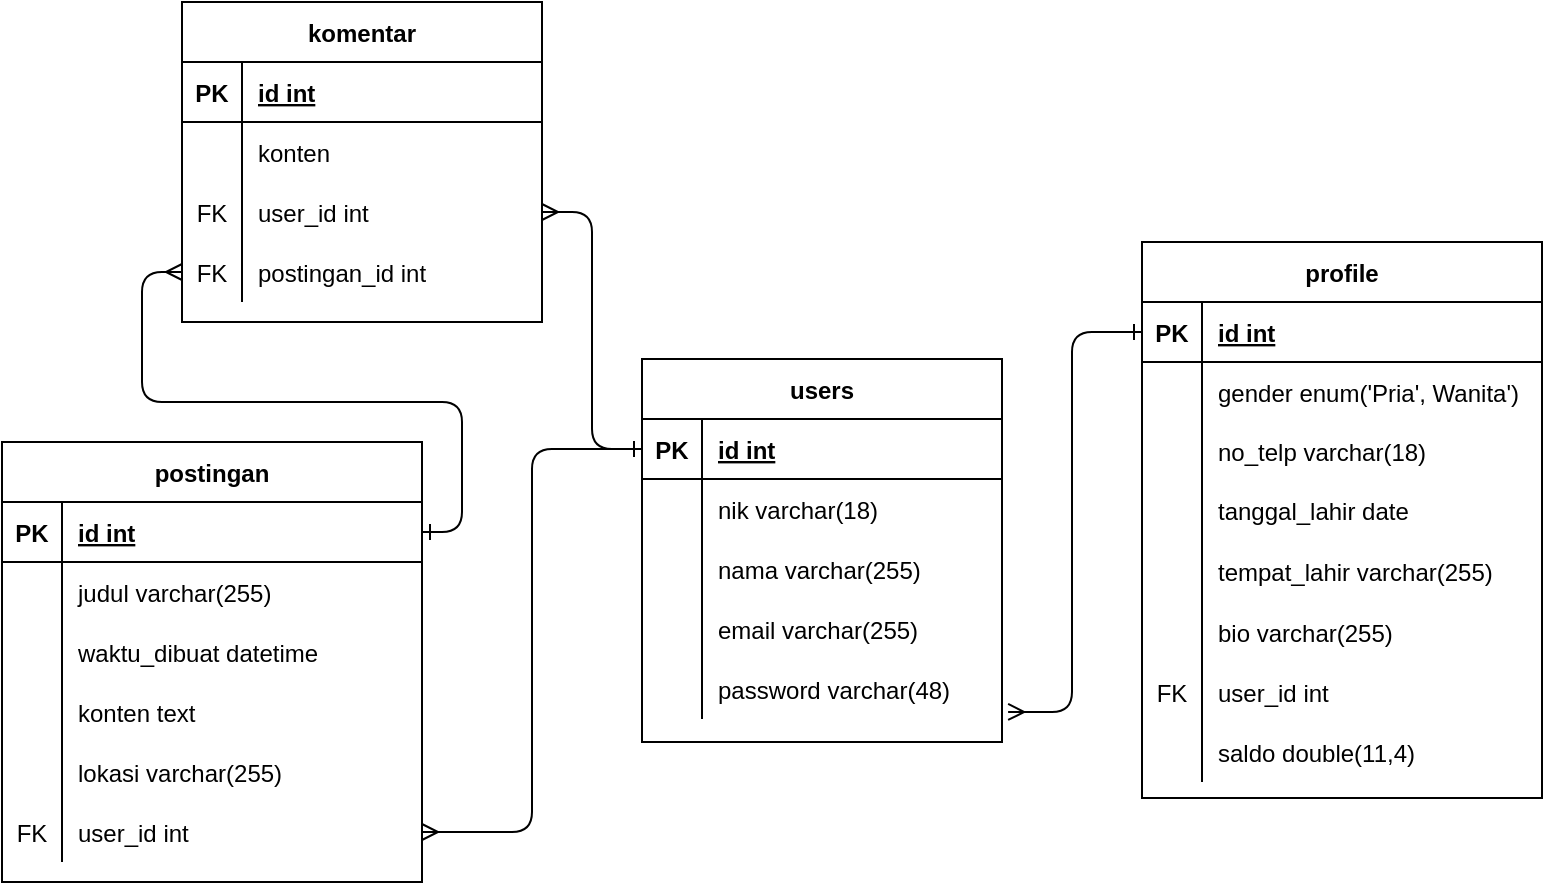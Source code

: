 <mxfile version="20.0.3" type="device"><diagram id="R2lEEEUBdFMjLlhIrx00" name="Page-1"><mxGraphModel dx="1422" dy="804" grid="1" gridSize="10" guides="1" tooltips="1" connect="1" arrows="1" fold="1" page="1" pageScale="1" pageWidth="850" pageHeight="1100" math="0" shadow="0" extFonts="Permanent Marker^https://fonts.googleapis.com/css?family=Permanent+Marker"><root><mxCell id="0"/><mxCell id="1" parent="0"/><mxCell id="64NmMrj63kN8mJbKiOy1-1" value="profile" style="shape=table;startSize=30;container=1;collapsible=1;childLayout=tableLayout;fixedRows=1;rowLines=0;fontStyle=1;align=center;resizeLast=1;" vertex="1" parent="1"><mxGeometry x="620" y="330" width="200" height="278" as="geometry"/></mxCell><mxCell id="64NmMrj63kN8mJbKiOy1-2" value="" style="shape=tableRow;horizontal=0;startSize=0;swimlaneHead=0;swimlaneBody=0;fillColor=none;collapsible=0;dropTarget=0;points=[[0,0.5],[1,0.5]];portConstraint=eastwest;top=0;left=0;right=0;bottom=1;" vertex="1" parent="64NmMrj63kN8mJbKiOy1-1"><mxGeometry y="30" width="200" height="30" as="geometry"/></mxCell><mxCell id="64NmMrj63kN8mJbKiOy1-3" value="PK" style="shape=partialRectangle;connectable=0;fillColor=none;top=0;left=0;bottom=0;right=0;fontStyle=1;overflow=hidden;" vertex="1" parent="64NmMrj63kN8mJbKiOy1-2"><mxGeometry width="30" height="30" as="geometry"><mxRectangle width="30" height="30" as="alternateBounds"/></mxGeometry></mxCell><mxCell id="64NmMrj63kN8mJbKiOy1-4" value="id int" style="shape=partialRectangle;connectable=0;fillColor=none;top=0;left=0;bottom=0;right=0;align=left;spacingLeft=6;fontStyle=5;overflow=hidden;" vertex="1" parent="64NmMrj63kN8mJbKiOy1-2"><mxGeometry x="30" width="170" height="30" as="geometry"><mxRectangle width="170" height="30" as="alternateBounds"/></mxGeometry></mxCell><mxCell id="64NmMrj63kN8mJbKiOy1-5" value="" style="shape=tableRow;horizontal=0;startSize=0;swimlaneHead=0;swimlaneBody=0;fillColor=none;collapsible=0;dropTarget=0;points=[[0,0.5],[1,0.5]];portConstraint=eastwest;top=0;left=0;right=0;bottom=0;" vertex="1" parent="64NmMrj63kN8mJbKiOy1-1"><mxGeometry y="60" width="200" height="30" as="geometry"/></mxCell><mxCell id="64NmMrj63kN8mJbKiOy1-6" value="" style="shape=partialRectangle;connectable=0;fillColor=none;top=0;left=0;bottom=0;right=0;editable=1;overflow=hidden;" vertex="1" parent="64NmMrj63kN8mJbKiOy1-5"><mxGeometry width="30" height="30" as="geometry"><mxRectangle width="30" height="30" as="alternateBounds"/></mxGeometry></mxCell><mxCell id="64NmMrj63kN8mJbKiOy1-7" value="gender enum('Pria', Wanita')" style="shape=partialRectangle;connectable=0;fillColor=none;top=0;left=0;bottom=0;right=0;align=left;spacingLeft=6;overflow=hidden;" vertex="1" parent="64NmMrj63kN8mJbKiOy1-5"><mxGeometry x="30" width="170" height="30" as="geometry"><mxRectangle width="170" height="30" as="alternateBounds"/></mxGeometry></mxCell><mxCell id="64NmMrj63kN8mJbKiOy1-8" value="" style="shape=tableRow;horizontal=0;startSize=0;swimlaneHead=0;swimlaneBody=0;fillColor=none;collapsible=0;dropTarget=0;points=[[0,0.5],[1,0.5]];portConstraint=eastwest;top=0;left=0;right=0;bottom=0;" vertex="1" parent="64NmMrj63kN8mJbKiOy1-1"><mxGeometry y="90" width="200" height="29" as="geometry"/></mxCell><mxCell id="64NmMrj63kN8mJbKiOy1-9" value="" style="shape=partialRectangle;connectable=0;fillColor=none;top=0;left=0;bottom=0;right=0;editable=1;overflow=hidden;" vertex="1" parent="64NmMrj63kN8mJbKiOy1-8"><mxGeometry width="30" height="29" as="geometry"><mxRectangle width="30" height="29" as="alternateBounds"/></mxGeometry></mxCell><mxCell id="64NmMrj63kN8mJbKiOy1-10" value="no_telp varchar(18)" style="shape=partialRectangle;connectable=0;fillColor=none;top=0;left=0;bottom=0;right=0;align=left;spacingLeft=6;overflow=hidden;" vertex="1" parent="64NmMrj63kN8mJbKiOy1-8"><mxGeometry x="30" width="170" height="29" as="geometry"><mxRectangle width="170" height="29" as="alternateBounds"/></mxGeometry></mxCell><mxCell id="64NmMrj63kN8mJbKiOy1-11" value="" style="shape=tableRow;horizontal=0;startSize=0;swimlaneHead=0;swimlaneBody=0;fillColor=none;collapsible=0;dropTarget=0;points=[[0,0.5],[1,0.5]];portConstraint=eastwest;top=0;left=0;right=0;bottom=0;" vertex="1" parent="64NmMrj63kN8mJbKiOy1-1"><mxGeometry y="119" width="200" height="30" as="geometry"/></mxCell><mxCell id="64NmMrj63kN8mJbKiOy1-12" value="" style="shape=partialRectangle;connectable=0;fillColor=none;top=0;left=0;bottom=0;right=0;editable=1;overflow=hidden;" vertex="1" parent="64NmMrj63kN8mJbKiOy1-11"><mxGeometry width="30" height="30" as="geometry"><mxRectangle width="30" height="30" as="alternateBounds"/></mxGeometry></mxCell><mxCell id="64NmMrj63kN8mJbKiOy1-13" value="tanggal_lahir date" style="shape=partialRectangle;connectable=0;fillColor=none;top=0;left=0;bottom=0;right=0;align=left;spacingLeft=6;overflow=hidden;" vertex="1" parent="64NmMrj63kN8mJbKiOy1-11"><mxGeometry x="30" width="170" height="30" as="geometry"><mxRectangle width="170" height="30" as="alternateBounds"/></mxGeometry></mxCell><mxCell id="64NmMrj63kN8mJbKiOy1-25" value="" style="shape=tableRow;horizontal=0;startSize=0;swimlaneHead=0;swimlaneBody=0;fillColor=none;collapsible=0;dropTarget=0;points=[[0,0.5],[1,0.5]];portConstraint=eastwest;top=0;left=0;right=0;bottom=0;" vertex="1" parent="64NmMrj63kN8mJbKiOy1-1"><mxGeometry y="149" width="200" height="31" as="geometry"/></mxCell><mxCell id="64NmMrj63kN8mJbKiOy1-26" value="" style="shape=partialRectangle;connectable=0;fillColor=none;top=0;left=0;bottom=0;right=0;editable=1;overflow=hidden;" vertex="1" parent="64NmMrj63kN8mJbKiOy1-25"><mxGeometry width="30" height="31" as="geometry"><mxRectangle width="30" height="31" as="alternateBounds"/></mxGeometry></mxCell><mxCell id="64NmMrj63kN8mJbKiOy1-27" value="tempat_lahir varchar(255)" style="shape=partialRectangle;connectable=0;fillColor=none;top=0;left=0;bottom=0;right=0;align=left;spacingLeft=6;overflow=hidden;" vertex="1" parent="64NmMrj63kN8mJbKiOy1-25"><mxGeometry x="30" width="170" height="31" as="geometry"><mxRectangle width="170" height="31" as="alternateBounds"/></mxGeometry></mxCell><mxCell id="64NmMrj63kN8mJbKiOy1-28" value="" style="shape=tableRow;horizontal=0;startSize=0;swimlaneHead=0;swimlaneBody=0;fillColor=none;collapsible=0;dropTarget=0;points=[[0,0.5],[1,0.5]];portConstraint=eastwest;top=0;left=0;right=0;bottom=0;" vertex="1" parent="64NmMrj63kN8mJbKiOy1-1"><mxGeometry y="180" width="200" height="30" as="geometry"/></mxCell><mxCell id="64NmMrj63kN8mJbKiOy1-29" value="" style="shape=partialRectangle;connectable=0;fillColor=none;top=0;left=0;bottom=0;right=0;editable=1;overflow=hidden;" vertex="1" parent="64NmMrj63kN8mJbKiOy1-28"><mxGeometry width="30" height="30" as="geometry"><mxRectangle width="30" height="30" as="alternateBounds"/></mxGeometry></mxCell><mxCell id="64NmMrj63kN8mJbKiOy1-30" value="bio varchar(255)" style="shape=partialRectangle;connectable=0;fillColor=none;top=0;left=0;bottom=0;right=0;align=left;spacingLeft=6;overflow=hidden;" vertex="1" parent="64NmMrj63kN8mJbKiOy1-28"><mxGeometry x="30" width="170" height="30" as="geometry"><mxRectangle width="170" height="30" as="alternateBounds"/></mxGeometry></mxCell><mxCell id="64NmMrj63kN8mJbKiOy1-31" value="" style="shape=tableRow;horizontal=0;startSize=0;swimlaneHead=0;swimlaneBody=0;fillColor=none;collapsible=0;dropTarget=0;points=[[0,0.5],[1,0.5]];portConstraint=eastwest;top=0;left=0;right=0;bottom=0;" vertex="1" parent="64NmMrj63kN8mJbKiOy1-1"><mxGeometry y="210" width="200" height="30" as="geometry"/></mxCell><mxCell id="64NmMrj63kN8mJbKiOy1-32" value="FK" style="shape=partialRectangle;connectable=0;fillColor=none;top=0;left=0;bottom=0;right=0;editable=1;overflow=hidden;" vertex="1" parent="64NmMrj63kN8mJbKiOy1-31"><mxGeometry width="30" height="30" as="geometry"><mxRectangle width="30" height="30" as="alternateBounds"/></mxGeometry></mxCell><mxCell id="64NmMrj63kN8mJbKiOy1-33" value="user_id int" style="shape=partialRectangle;connectable=0;fillColor=none;top=0;left=0;bottom=0;right=0;align=left;spacingLeft=6;overflow=hidden;" vertex="1" parent="64NmMrj63kN8mJbKiOy1-31"><mxGeometry x="30" width="170" height="30" as="geometry"><mxRectangle width="170" height="30" as="alternateBounds"/></mxGeometry></mxCell><mxCell id="64NmMrj63kN8mJbKiOy1-34" value="" style="shape=tableRow;horizontal=0;startSize=0;swimlaneHead=0;swimlaneBody=0;fillColor=none;collapsible=0;dropTarget=0;points=[[0,0.5],[1,0.5]];portConstraint=eastwest;top=0;left=0;right=0;bottom=0;" vertex="1" parent="64NmMrj63kN8mJbKiOy1-1"><mxGeometry y="240" width="200" height="30" as="geometry"/></mxCell><mxCell id="64NmMrj63kN8mJbKiOy1-35" value="" style="shape=partialRectangle;connectable=0;fillColor=none;top=0;left=0;bottom=0;right=0;editable=1;overflow=hidden;" vertex="1" parent="64NmMrj63kN8mJbKiOy1-34"><mxGeometry width="30" height="30" as="geometry"><mxRectangle width="30" height="30" as="alternateBounds"/></mxGeometry></mxCell><mxCell id="64NmMrj63kN8mJbKiOy1-36" value="saldo double(11,4)" style="shape=partialRectangle;connectable=0;fillColor=none;top=0;left=0;bottom=0;right=0;align=left;spacingLeft=6;overflow=hidden;" vertex="1" parent="64NmMrj63kN8mJbKiOy1-34"><mxGeometry x="30" width="170" height="30" as="geometry"><mxRectangle width="170" height="30" as="alternateBounds"/></mxGeometry></mxCell><mxCell id="64NmMrj63kN8mJbKiOy1-37" value="users" style="shape=table;startSize=30;container=1;collapsible=1;childLayout=tableLayout;fixedRows=1;rowLines=0;fontStyle=1;align=center;resizeLast=1;" vertex="1" parent="1"><mxGeometry x="370" y="388.5" width="180" height="191.5" as="geometry"/></mxCell><mxCell id="64NmMrj63kN8mJbKiOy1-38" value="" style="shape=tableRow;horizontal=0;startSize=0;swimlaneHead=0;swimlaneBody=0;fillColor=none;collapsible=0;dropTarget=0;points=[[0,0.5],[1,0.5]];portConstraint=eastwest;top=0;left=0;right=0;bottom=1;" vertex="1" parent="64NmMrj63kN8mJbKiOy1-37"><mxGeometry y="30" width="180" height="30" as="geometry"/></mxCell><mxCell id="64NmMrj63kN8mJbKiOy1-39" value="PK" style="shape=partialRectangle;connectable=0;fillColor=none;top=0;left=0;bottom=0;right=0;fontStyle=1;overflow=hidden;" vertex="1" parent="64NmMrj63kN8mJbKiOy1-38"><mxGeometry width="30" height="30" as="geometry"><mxRectangle width="30" height="30" as="alternateBounds"/></mxGeometry></mxCell><mxCell id="64NmMrj63kN8mJbKiOy1-40" value="id int" style="shape=partialRectangle;connectable=0;fillColor=none;top=0;left=0;bottom=0;right=0;align=left;spacingLeft=6;fontStyle=5;overflow=hidden;" vertex="1" parent="64NmMrj63kN8mJbKiOy1-38"><mxGeometry x="30" width="150" height="30" as="geometry"><mxRectangle width="150" height="30" as="alternateBounds"/></mxGeometry></mxCell><mxCell id="64NmMrj63kN8mJbKiOy1-41" value="" style="shape=tableRow;horizontal=0;startSize=0;swimlaneHead=0;swimlaneBody=0;fillColor=none;collapsible=0;dropTarget=0;points=[[0,0.5],[1,0.5]];portConstraint=eastwest;top=0;left=0;right=0;bottom=0;" vertex="1" parent="64NmMrj63kN8mJbKiOy1-37"><mxGeometry y="60" width="180" height="30" as="geometry"/></mxCell><mxCell id="64NmMrj63kN8mJbKiOy1-42" value="" style="shape=partialRectangle;connectable=0;fillColor=none;top=0;left=0;bottom=0;right=0;editable=1;overflow=hidden;" vertex="1" parent="64NmMrj63kN8mJbKiOy1-41"><mxGeometry width="30" height="30" as="geometry"><mxRectangle width="30" height="30" as="alternateBounds"/></mxGeometry></mxCell><mxCell id="64NmMrj63kN8mJbKiOy1-43" value="nik varchar(18)" style="shape=partialRectangle;connectable=0;fillColor=none;top=0;left=0;bottom=0;right=0;align=left;spacingLeft=6;overflow=hidden;" vertex="1" parent="64NmMrj63kN8mJbKiOy1-41"><mxGeometry x="30" width="150" height="30" as="geometry"><mxRectangle width="150" height="30" as="alternateBounds"/></mxGeometry></mxCell><mxCell id="64NmMrj63kN8mJbKiOy1-44" value="" style="shape=tableRow;horizontal=0;startSize=0;swimlaneHead=0;swimlaneBody=0;fillColor=none;collapsible=0;dropTarget=0;points=[[0,0.5],[1,0.5]];portConstraint=eastwest;top=0;left=0;right=0;bottom=0;" vertex="1" parent="64NmMrj63kN8mJbKiOy1-37"><mxGeometry y="90" width="180" height="30" as="geometry"/></mxCell><mxCell id="64NmMrj63kN8mJbKiOy1-45" value="" style="shape=partialRectangle;connectable=0;fillColor=none;top=0;left=0;bottom=0;right=0;editable=1;overflow=hidden;" vertex="1" parent="64NmMrj63kN8mJbKiOy1-44"><mxGeometry width="30" height="30" as="geometry"><mxRectangle width="30" height="30" as="alternateBounds"/></mxGeometry></mxCell><mxCell id="64NmMrj63kN8mJbKiOy1-46" value="nama varchar(255)" style="shape=partialRectangle;connectable=0;fillColor=none;top=0;left=0;bottom=0;right=0;align=left;spacingLeft=6;overflow=hidden;" vertex="1" parent="64NmMrj63kN8mJbKiOy1-44"><mxGeometry x="30" width="150" height="30" as="geometry"><mxRectangle width="150" height="30" as="alternateBounds"/></mxGeometry></mxCell><mxCell id="64NmMrj63kN8mJbKiOy1-47" value="" style="shape=tableRow;horizontal=0;startSize=0;swimlaneHead=0;swimlaneBody=0;fillColor=none;collapsible=0;dropTarget=0;points=[[0,0.5],[1,0.5]];portConstraint=eastwest;top=0;left=0;right=0;bottom=0;" vertex="1" parent="64NmMrj63kN8mJbKiOy1-37"><mxGeometry y="120" width="180" height="30" as="geometry"/></mxCell><mxCell id="64NmMrj63kN8mJbKiOy1-48" value="" style="shape=partialRectangle;connectable=0;fillColor=none;top=0;left=0;bottom=0;right=0;editable=1;overflow=hidden;" vertex="1" parent="64NmMrj63kN8mJbKiOy1-47"><mxGeometry width="30" height="30" as="geometry"><mxRectangle width="30" height="30" as="alternateBounds"/></mxGeometry></mxCell><mxCell id="64NmMrj63kN8mJbKiOy1-49" value="email varchar(255)" style="shape=partialRectangle;connectable=0;fillColor=none;top=0;left=0;bottom=0;right=0;align=left;spacingLeft=6;overflow=hidden;" vertex="1" parent="64NmMrj63kN8mJbKiOy1-47"><mxGeometry x="30" width="150" height="30" as="geometry"><mxRectangle width="150" height="30" as="alternateBounds"/></mxGeometry></mxCell><mxCell id="64NmMrj63kN8mJbKiOy1-76" value="" style="shape=tableRow;horizontal=0;startSize=0;swimlaneHead=0;swimlaneBody=0;fillColor=none;collapsible=0;dropTarget=0;points=[[0,0.5],[1,0.5]];portConstraint=eastwest;top=0;left=0;right=0;bottom=0;" vertex="1" parent="64NmMrj63kN8mJbKiOy1-37"><mxGeometry y="150" width="180" height="30" as="geometry"/></mxCell><mxCell id="64NmMrj63kN8mJbKiOy1-77" value="" style="shape=partialRectangle;connectable=0;fillColor=none;top=0;left=0;bottom=0;right=0;editable=1;overflow=hidden;" vertex="1" parent="64NmMrj63kN8mJbKiOy1-76"><mxGeometry width="30" height="30" as="geometry"><mxRectangle width="30" height="30" as="alternateBounds"/></mxGeometry></mxCell><mxCell id="64NmMrj63kN8mJbKiOy1-78" value="password varchar(48)" style="shape=partialRectangle;connectable=0;fillColor=none;top=0;left=0;bottom=0;right=0;align=left;spacingLeft=6;overflow=hidden;" vertex="1" parent="64NmMrj63kN8mJbKiOy1-76"><mxGeometry x="30" width="150" height="30" as="geometry"><mxRectangle width="150" height="30" as="alternateBounds"/></mxGeometry></mxCell><mxCell id="64NmMrj63kN8mJbKiOy1-50" value="komentar" style="shape=table;startSize=30;container=1;collapsible=1;childLayout=tableLayout;fixedRows=1;rowLines=0;fontStyle=1;align=center;resizeLast=1;" vertex="1" parent="1"><mxGeometry x="140" y="210" width="180" height="160" as="geometry"/></mxCell><mxCell id="64NmMrj63kN8mJbKiOy1-51" value="" style="shape=tableRow;horizontal=0;startSize=0;swimlaneHead=0;swimlaneBody=0;fillColor=none;collapsible=0;dropTarget=0;points=[[0,0.5],[1,0.5]];portConstraint=eastwest;top=0;left=0;right=0;bottom=1;" vertex="1" parent="64NmMrj63kN8mJbKiOy1-50"><mxGeometry y="30" width="180" height="30" as="geometry"/></mxCell><mxCell id="64NmMrj63kN8mJbKiOy1-52" value="PK" style="shape=partialRectangle;connectable=0;fillColor=none;top=0;left=0;bottom=0;right=0;fontStyle=1;overflow=hidden;" vertex="1" parent="64NmMrj63kN8mJbKiOy1-51"><mxGeometry width="30" height="30" as="geometry"><mxRectangle width="30" height="30" as="alternateBounds"/></mxGeometry></mxCell><mxCell id="64NmMrj63kN8mJbKiOy1-53" value="id int" style="shape=partialRectangle;connectable=0;fillColor=none;top=0;left=0;bottom=0;right=0;align=left;spacingLeft=6;fontStyle=5;overflow=hidden;" vertex="1" parent="64NmMrj63kN8mJbKiOy1-51"><mxGeometry x="30" width="150" height="30" as="geometry"><mxRectangle width="150" height="30" as="alternateBounds"/></mxGeometry></mxCell><mxCell id="64NmMrj63kN8mJbKiOy1-54" value="" style="shape=tableRow;horizontal=0;startSize=0;swimlaneHead=0;swimlaneBody=0;fillColor=none;collapsible=0;dropTarget=0;points=[[0,0.5],[1,0.5]];portConstraint=eastwest;top=0;left=0;right=0;bottom=0;" vertex="1" parent="64NmMrj63kN8mJbKiOy1-50"><mxGeometry y="60" width="180" height="30" as="geometry"/></mxCell><mxCell id="64NmMrj63kN8mJbKiOy1-55" value="" style="shape=partialRectangle;connectable=0;fillColor=none;top=0;left=0;bottom=0;right=0;editable=1;overflow=hidden;" vertex="1" parent="64NmMrj63kN8mJbKiOy1-54"><mxGeometry width="30" height="30" as="geometry"><mxRectangle width="30" height="30" as="alternateBounds"/></mxGeometry></mxCell><mxCell id="64NmMrj63kN8mJbKiOy1-56" value="konten" style="shape=partialRectangle;connectable=0;fillColor=none;top=0;left=0;bottom=0;right=0;align=left;spacingLeft=6;overflow=hidden;" vertex="1" parent="64NmMrj63kN8mJbKiOy1-54"><mxGeometry x="30" width="150" height="30" as="geometry"><mxRectangle width="150" height="30" as="alternateBounds"/></mxGeometry></mxCell><mxCell id="64NmMrj63kN8mJbKiOy1-57" value="" style="shape=tableRow;horizontal=0;startSize=0;swimlaneHead=0;swimlaneBody=0;fillColor=none;collapsible=0;dropTarget=0;points=[[0,0.5],[1,0.5]];portConstraint=eastwest;top=0;left=0;right=0;bottom=0;" vertex="1" parent="64NmMrj63kN8mJbKiOy1-50"><mxGeometry y="90" width="180" height="30" as="geometry"/></mxCell><mxCell id="64NmMrj63kN8mJbKiOy1-58" value="FK" style="shape=partialRectangle;connectable=0;fillColor=none;top=0;left=0;bottom=0;right=0;editable=1;overflow=hidden;" vertex="1" parent="64NmMrj63kN8mJbKiOy1-57"><mxGeometry width="30" height="30" as="geometry"><mxRectangle width="30" height="30" as="alternateBounds"/></mxGeometry></mxCell><mxCell id="64NmMrj63kN8mJbKiOy1-59" value="user_id int" style="shape=partialRectangle;connectable=0;fillColor=none;top=0;left=0;bottom=0;right=0;align=left;spacingLeft=6;overflow=hidden;" vertex="1" parent="64NmMrj63kN8mJbKiOy1-57"><mxGeometry x="30" width="150" height="30" as="geometry"><mxRectangle width="150" height="30" as="alternateBounds"/></mxGeometry></mxCell><mxCell id="64NmMrj63kN8mJbKiOy1-60" value="" style="shape=tableRow;horizontal=0;startSize=0;swimlaneHead=0;swimlaneBody=0;fillColor=none;collapsible=0;dropTarget=0;points=[[0,0.5],[1,0.5]];portConstraint=eastwest;top=0;left=0;right=0;bottom=0;" vertex="1" parent="64NmMrj63kN8mJbKiOy1-50"><mxGeometry y="120" width="180" height="30" as="geometry"/></mxCell><mxCell id="64NmMrj63kN8mJbKiOy1-61" value="FK" style="shape=partialRectangle;connectable=0;fillColor=none;top=0;left=0;bottom=0;right=0;editable=1;overflow=hidden;" vertex="1" parent="64NmMrj63kN8mJbKiOy1-60"><mxGeometry width="30" height="30" as="geometry"><mxRectangle width="30" height="30" as="alternateBounds"/></mxGeometry></mxCell><mxCell id="64NmMrj63kN8mJbKiOy1-62" value="postingan_id int" style="shape=partialRectangle;connectable=0;fillColor=none;top=0;left=0;bottom=0;right=0;align=left;spacingLeft=6;overflow=hidden;" vertex="1" parent="64NmMrj63kN8mJbKiOy1-60"><mxGeometry x="30" width="150" height="30" as="geometry"><mxRectangle width="150" height="30" as="alternateBounds"/></mxGeometry></mxCell><mxCell id="64NmMrj63kN8mJbKiOy1-63" value="postingan" style="shape=table;startSize=30;container=1;collapsible=1;childLayout=tableLayout;fixedRows=1;rowLines=0;fontStyle=1;align=center;resizeLast=1;" vertex="1" parent="1"><mxGeometry x="50" y="430" width="210" height="220" as="geometry"/></mxCell><mxCell id="64NmMrj63kN8mJbKiOy1-64" value="" style="shape=tableRow;horizontal=0;startSize=0;swimlaneHead=0;swimlaneBody=0;fillColor=none;collapsible=0;dropTarget=0;points=[[0,0.5],[1,0.5]];portConstraint=eastwest;top=0;left=0;right=0;bottom=1;" vertex="1" parent="64NmMrj63kN8mJbKiOy1-63"><mxGeometry y="30" width="210" height="30" as="geometry"/></mxCell><mxCell id="64NmMrj63kN8mJbKiOy1-65" value="PK" style="shape=partialRectangle;connectable=0;fillColor=none;top=0;left=0;bottom=0;right=0;fontStyle=1;overflow=hidden;" vertex="1" parent="64NmMrj63kN8mJbKiOy1-64"><mxGeometry width="30" height="30" as="geometry"><mxRectangle width="30" height="30" as="alternateBounds"/></mxGeometry></mxCell><mxCell id="64NmMrj63kN8mJbKiOy1-66" value="id int" style="shape=partialRectangle;connectable=0;fillColor=none;top=0;left=0;bottom=0;right=0;align=left;spacingLeft=6;fontStyle=5;overflow=hidden;" vertex="1" parent="64NmMrj63kN8mJbKiOy1-64"><mxGeometry x="30" width="180" height="30" as="geometry"><mxRectangle width="180" height="30" as="alternateBounds"/></mxGeometry></mxCell><mxCell id="64NmMrj63kN8mJbKiOy1-67" value="" style="shape=tableRow;horizontal=0;startSize=0;swimlaneHead=0;swimlaneBody=0;fillColor=none;collapsible=0;dropTarget=0;points=[[0,0.5],[1,0.5]];portConstraint=eastwest;top=0;left=0;right=0;bottom=0;" vertex="1" parent="64NmMrj63kN8mJbKiOy1-63"><mxGeometry y="60" width="210" height="30" as="geometry"/></mxCell><mxCell id="64NmMrj63kN8mJbKiOy1-68" value="" style="shape=partialRectangle;connectable=0;fillColor=none;top=0;left=0;bottom=0;right=0;editable=1;overflow=hidden;" vertex="1" parent="64NmMrj63kN8mJbKiOy1-67"><mxGeometry width="30" height="30" as="geometry"><mxRectangle width="30" height="30" as="alternateBounds"/></mxGeometry></mxCell><mxCell id="64NmMrj63kN8mJbKiOy1-69" value="judul varchar(255)" style="shape=partialRectangle;connectable=0;fillColor=none;top=0;left=0;bottom=0;right=0;align=left;spacingLeft=6;overflow=hidden;" vertex="1" parent="64NmMrj63kN8mJbKiOy1-67"><mxGeometry x="30" width="180" height="30" as="geometry"><mxRectangle width="180" height="30" as="alternateBounds"/></mxGeometry></mxCell><mxCell id="64NmMrj63kN8mJbKiOy1-70" value="" style="shape=tableRow;horizontal=0;startSize=0;swimlaneHead=0;swimlaneBody=0;fillColor=none;collapsible=0;dropTarget=0;points=[[0,0.5],[1,0.5]];portConstraint=eastwest;top=0;left=0;right=0;bottom=0;" vertex="1" parent="64NmMrj63kN8mJbKiOy1-63"><mxGeometry y="90" width="210" height="30" as="geometry"/></mxCell><mxCell id="64NmMrj63kN8mJbKiOy1-71" value="" style="shape=partialRectangle;connectable=0;fillColor=none;top=0;left=0;bottom=0;right=0;editable=1;overflow=hidden;" vertex="1" parent="64NmMrj63kN8mJbKiOy1-70"><mxGeometry width="30" height="30" as="geometry"><mxRectangle width="30" height="30" as="alternateBounds"/></mxGeometry></mxCell><mxCell id="64NmMrj63kN8mJbKiOy1-72" value="waktu_dibuat datetime" style="shape=partialRectangle;connectable=0;fillColor=none;top=0;left=0;bottom=0;right=0;align=left;spacingLeft=6;overflow=hidden;" vertex="1" parent="64NmMrj63kN8mJbKiOy1-70"><mxGeometry x="30" width="180" height="30" as="geometry"><mxRectangle width="180" height="30" as="alternateBounds"/></mxGeometry></mxCell><mxCell id="64NmMrj63kN8mJbKiOy1-73" value="" style="shape=tableRow;horizontal=0;startSize=0;swimlaneHead=0;swimlaneBody=0;fillColor=none;collapsible=0;dropTarget=0;points=[[0,0.5],[1,0.5]];portConstraint=eastwest;top=0;left=0;right=0;bottom=0;" vertex="1" parent="64NmMrj63kN8mJbKiOy1-63"><mxGeometry y="120" width="210" height="30" as="geometry"/></mxCell><mxCell id="64NmMrj63kN8mJbKiOy1-74" value="" style="shape=partialRectangle;connectable=0;fillColor=none;top=0;left=0;bottom=0;right=0;editable=1;overflow=hidden;" vertex="1" parent="64NmMrj63kN8mJbKiOy1-73"><mxGeometry width="30" height="30" as="geometry"><mxRectangle width="30" height="30" as="alternateBounds"/></mxGeometry></mxCell><mxCell id="64NmMrj63kN8mJbKiOy1-75" value="konten text" style="shape=partialRectangle;connectable=0;fillColor=none;top=0;left=0;bottom=0;right=0;align=left;spacingLeft=6;overflow=hidden;" vertex="1" parent="64NmMrj63kN8mJbKiOy1-73"><mxGeometry x="30" width="180" height="30" as="geometry"><mxRectangle width="180" height="30" as="alternateBounds"/></mxGeometry></mxCell><mxCell id="64NmMrj63kN8mJbKiOy1-79" value="" style="shape=tableRow;horizontal=0;startSize=0;swimlaneHead=0;swimlaneBody=0;fillColor=none;collapsible=0;dropTarget=0;points=[[0,0.5],[1,0.5]];portConstraint=eastwest;top=0;left=0;right=0;bottom=0;" vertex="1" parent="64NmMrj63kN8mJbKiOy1-63"><mxGeometry y="150" width="210" height="30" as="geometry"/></mxCell><mxCell id="64NmMrj63kN8mJbKiOy1-80" value="" style="shape=partialRectangle;connectable=0;fillColor=none;top=0;left=0;bottom=0;right=0;editable=1;overflow=hidden;" vertex="1" parent="64NmMrj63kN8mJbKiOy1-79"><mxGeometry width="30" height="30" as="geometry"><mxRectangle width="30" height="30" as="alternateBounds"/></mxGeometry></mxCell><mxCell id="64NmMrj63kN8mJbKiOy1-81" value="lokasi varchar(255)" style="shape=partialRectangle;connectable=0;fillColor=none;top=0;left=0;bottom=0;right=0;align=left;spacingLeft=6;overflow=hidden;" vertex="1" parent="64NmMrj63kN8mJbKiOy1-79"><mxGeometry x="30" width="180" height="30" as="geometry"><mxRectangle width="180" height="30" as="alternateBounds"/></mxGeometry></mxCell><mxCell id="64NmMrj63kN8mJbKiOy1-82" value="" style="shape=tableRow;horizontal=0;startSize=0;swimlaneHead=0;swimlaneBody=0;fillColor=none;collapsible=0;dropTarget=0;points=[[0,0.5],[1,0.5]];portConstraint=eastwest;top=0;left=0;right=0;bottom=0;" vertex="1" parent="64NmMrj63kN8mJbKiOy1-63"><mxGeometry y="180" width="210" height="30" as="geometry"/></mxCell><mxCell id="64NmMrj63kN8mJbKiOy1-83" value="FK" style="shape=partialRectangle;connectable=0;fillColor=none;top=0;left=0;bottom=0;right=0;editable=1;overflow=hidden;" vertex="1" parent="64NmMrj63kN8mJbKiOy1-82"><mxGeometry width="30" height="30" as="geometry"><mxRectangle width="30" height="30" as="alternateBounds"/></mxGeometry></mxCell><mxCell id="64NmMrj63kN8mJbKiOy1-84" value="user_id int" style="shape=partialRectangle;connectable=0;fillColor=none;top=0;left=0;bottom=0;right=0;align=left;spacingLeft=6;overflow=hidden;" vertex="1" parent="64NmMrj63kN8mJbKiOy1-82"><mxGeometry x="30" width="180" height="30" as="geometry"><mxRectangle width="180" height="30" as="alternateBounds"/></mxGeometry></mxCell><mxCell id="64NmMrj63kN8mJbKiOy1-88" style="edgeStyle=orthogonalEdgeStyle;rounded=1;orthogonalLoop=1;jettySize=auto;html=1;exitX=0;exitY=0.5;exitDx=0;exitDy=0;entryX=1;entryY=0.5;entryDx=0;entryDy=0;startArrow=ERone;startFill=0;endArrow=ERmany;endFill=0;strokeColor=default;" edge="1" parent="1" source="64NmMrj63kN8mJbKiOy1-38" target="64NmMrj63kN8mJbKiOy1-82"><mxGeometry relative="1" as="geometry"/></mxCell><mxCell id="64NmMrj63kN8mJbKiOy1-89" style="edgeStyle=orthogonalEdgeStyle;rounded=1;orthogonalLoop=1;jettySize=auto;html=1;exitX=0;exitY=0.5;exitDx=0;exitDy=0;entryX=1.017;entryY=0.883;entryDx=0;entryDy=0;entryPerimeter=0;startArrow=ERone;startFill=0;endArrow=ERmany;endFill=0;strokeColor=default;" edge="1" parent="1" source="64NmMrj63kN8mJbKiOy1-2" target="64NmMrj63kN8mJbKiOy1-76"><mxGeometry relative="1" as="geometry"/></mxCell><mxCell id="64NmMrj63kN8mJbKiOy1-91" style="edgeStyle=orthogonalEdgeStyle;rounded=1;orthogonalLoop=1;jettySize=auto;html=1;exitX=0;exitY=0.5;exitDx=0;exitDy=0;startArrow=ERone;startFill=0;endArrow=ERmany;endFill=0;strokeColor=default;" edge="1" parent="1" source="64NmMrj63kN8mJbKiOy1-38" target="64NmMrj63kN8mJbKiOy1-57"><mxGeometry relative="1" as="geometry"/></mxCell><mxCell id="64NmMrj63kN8mJbKiOy1-92" style="edgeStyle=orthogonalEdgeStyle;rounded=1;orthogonalLoop=1;jettySize=auto;html=1;exitX=1;exitY=0.5;exitDx=0;exitDy=0;entryX=0;entryY=0.5;entryDx=0;entryDy=0;startArrow=ERone;startFill=0;endArrow=ERmany;endFill=0;strokeColor=default;" edge="1" parent="1" source="64NmMrj63kN8mJbKiOy1-64" target="64NmMrj63kN8mJbKiOy1-60"><mxGeometry relative="1" as="geometry"/></mxCell></root></mxGraphModel></diagram></mxfile>